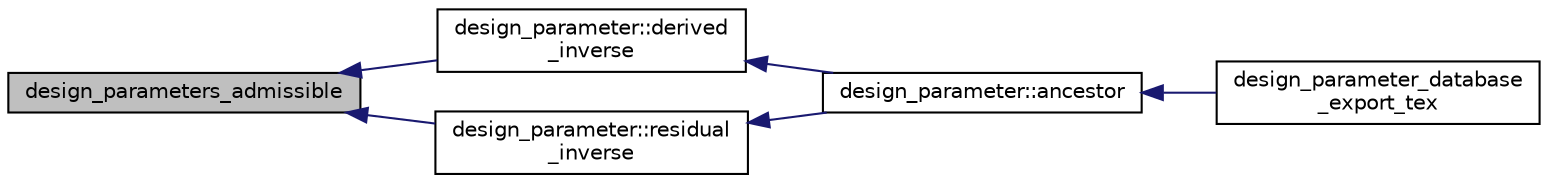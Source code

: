 digraph "design_parameters_admissible"
{
  edge [fontname="Helvetica",fontsize="10",labelfontname="Helvetica",labelfontsize="10"];
  node [fontname="Helvetica",fontsize="10",shape=record];
  rankdir="LR";
  Node3483 [label="design_parameters_admissible",height=0.2,width=0.4,color="black", fillcolor="grey75", style="filled", fontcolor="black"];
  Node3483 -> Node3484 [dir="back",color="midnightblue",fontsize="10",style="solid",fontname="Helvetica"];
  Node3484 [label="design_parameter::derived\l_inverse",height=0.2,width=0.4,color="black", fillcolor="white", style="filled",URL="$da/d94/classdesign__parameter.html#acbfce2a35f0c379d5888acdc8d74ae19"];
  Node3484 -> Node3485 [dir="back",color="midnightblue",fontsize="10",style="solid",fontname="Helvetica"];
  Node3485 [label="design_parameter::ancestor",height=0.2,width=0.4,color="black", fillcolor="white", style="filled",URL="$da/d94/classdesign__parameter.html#abd616d2e29cde6f3e797abab001af0c6"];
  Node3485 -> Node3486 [dir="back",color="midnightblue",fontsize="10",style="solid",fontname="Helvetica"];
  Node3486 [label="design_parameter_database\l_export_tex",height=0.2,width=0.4,color="black", fillcolor="white", style="filled",URL="$d9/d60/discreta_8h.html#a075808c1cf57d126d15a0d7794716de7"];
  Node3483 -> Node3487 [dir="back",color="midnightblue",fontsize="10",style="solid",fontname="Helvetica"];
  Node3487 [label="design_parameter::residual\l_inverse",height=0.2,width=0.4,color="black", fillcolor="white", style="filled",URL="$da/d94/classdesign__parameter.html#a98630a1cdc565c3c826a2636a499c5f6"];
  Node3487 -> Node3485 [dir="back",color="midnightblue",fontsize="10",style="solid",fontname="Helvetica"];
}
